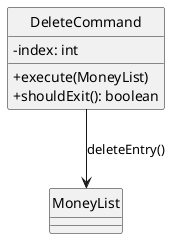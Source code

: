 @startuml DeleteCommand_Class
hide circle
skinparam classAttributeIconSize 0

class DeleteCommand {
  - index: int
  + execute(MoneyList)
  + shouldExit(): boolean
}
DeleteCommand --> MoneyList : "deleteEntry()"
@enduml